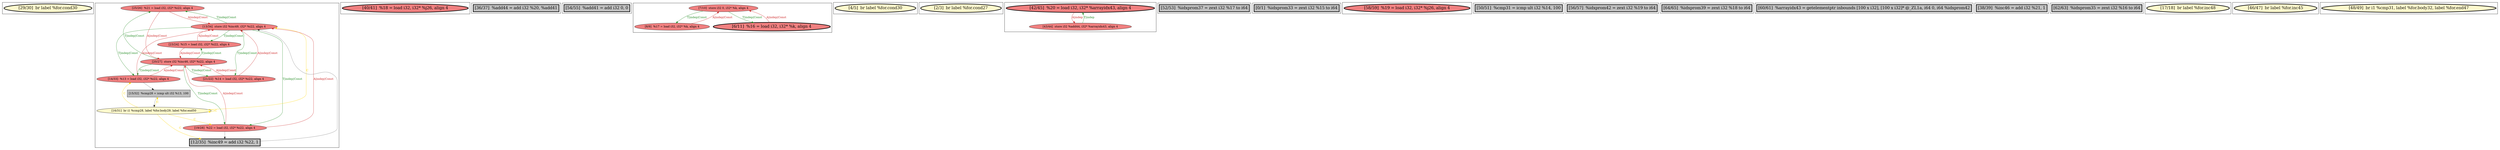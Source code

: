 
digraph G {





subgraph cluster20 {


node717 [penwidth=3.0,fontsize=20,fillcolor=lemonchiffon,label="[29/30]  br label %for.cond30",shape=ellipse,style=filled ]



}

subgraph cluster18 {


node714 [fillcolor=lightcoral,label="[25/26]  %21 = load i32, i32* %i22, align 4",shape=ellipse,style=filled ]
node713 [fillcolor=lightcoral,label="[13/34]  store i32 %inc49, i32* %i22, align 4",shape=ellipse,style=filled ]
node715 [fillcolor=lightcoral,label="[21/22]  %14 = load i32, i32* %i22, align 4",shape=ellipse,style=filled ]
node707 [fillcolor=lemonchiffon,label="[16/31]  br i1 %cmp28, label %for.body29, label %for.end50",shape=ellipse,style=filled ]
node710 [fillcolor=lightcoral,label="[20/27]  store i32 %inc46, i32* %i22, align 4",shape=ellipse,style=filled ]
node712 [fillcolor=lightcoral,label="[14/33]  %13 = load i32, i32* %i22, align 4",shape=ellipse,style=filled ]
node706 [fillcolor=grey,label="[15/32]  %cmp28 = icmp ult i32 %13, 100",shape=rectangle,style=filled ]
node708 [fillcolor=lightcoral,label="[19/28]  %22 = load i32, i32* %i22, align 4",shape=ellipse,style=filled ]
node709 [penwidth=3.0,fontsize=20,fillcolor=grey,label="[12/35]  %inc49 = add i32 %22, 1",shape=rectangle,style=filled ]
node711 [fillcolor=lightcoral,label="[23/24]  %15 = load i32, i32* %i22, align 4",shape=ellipse,style=filled ]

node710->node714 [style=solid,color=forestgreen,label="T|indep|Const",penwidth=1.0,fontcolor=forestgreen ]
node710->node715 [style=solid,color=forestgreen,label="T|indep|Const",penwidth=1.0,fontcolor=forestgreen ]
node713->node711 [style=solid,color=forestgreen,label="T|indep|Const",penwidth=1.0,fontcolor=forestgreen ]
node708->node709 [style=solid,color=black,label="",penwidth=0.5,fontcolor=black ]
node710->node711 [style=solid,color=forestgreen,label="T|indep|Const",penwidth=1.0,fontcolor=forestgreen ]
node707->node708 [style=solid,color=gold,label="C",penwidth=1.0,fontcolor=gold ]
node707->node713 [style=solid,color=gold,label="C",penwidth=1.0,fontcolor=gold ]
node709->node713 [style=solid,color=black,label="",penwidth=0.5,fontcolor=black ]
node712->node706 [style=solid,color=black,label="",penwidth=0.5,fontcolor=black ]
node711->node713 [style=solid,color=firebrick3,label="A|indep|Const",penwidth=1.0,fontcolor=firebrick3 ]
node712->node713 [style=solid,color=firebrick3,label="A|indep|Const",penwidth=1.0,fontcolor=firebrick3 ]
node710->node712 [style=solid,color=forestgreen,label="T|indep|Const",penwidth=1.0,fontcolor=forestgreen ]
node712->node710 [style=solid,color=firebrick3,label="A|indep|Const",penwidth=1.0,fontcolor=firebrick3 ]
node708->node710 [style=solid,color=firebrick3,label="A|indep|Const",penwidth=1.0,fontcolor=firebrick3 ]
node714->node710 [style=solid,color=firebrick3,label="A|indep|Const",penwidth=1.0,fontcolor=firebrick3 ]
node713->node708 [style=solid,color=forestgreen,label="T|indep|Const",penwidth=1.0,fontcolor=forestgreen ]
node711->node710 [style=solid,color=firebrick3,label="A|indep|Const",penwidth=1.0,fontcolor=firebrick3 ]
node713->node712 [style=solid,color=forestgreen,label="T|indep|Const",penwidth=1.0,fontcolor=forestgreen ]
node707->node712 [style=solid,color=gold,label="C",penwidth=1.0,fontcolor=gold ]
node714->node713 [style=solid,color=firebrick3,label="A|indep|Const",penwidth=1.0,fontcolor=firebrick3 ]
node713->node714 [style=solid,color=forestgreen,label="T|indep|Const",penwidth=1.0,fontcolor=forestgreen ]
node715->node710 [style=solid,color=firebrick3,label="A|indep|Const",penwidth=1.0,fontcolor=firebrick3 ]
node710->node708 [style=solid,color=forestgreen,label="T|indep|Const",penwidth=1.0,fontcolor=forestgreen ]
node708->node713 [style=solid,color=firebrick3,label="A|indep|Const",penwidth=1.0,fontcolor=firebrick3 ]
node707->node706 [style=solid,color=gold,label="C",penwidth=1.0,fontcolor=gold ]
node713->node715 [style=solid,color=forestgreen,label="T|indep|Const",penwidth=1.0,fontcolor=forestgreen ]
node715->node713 [style=solid,color=firebrick3,label="A|indep|Const",penwidth=1.0,fontcolor=firebrick3 ]
node707->node709 [style=solid,color=gold,label="C",penwidth=1.0,fontcolor=gold ]
node707->node707 [style=solid,color=gold,label="C",penwidth=1.0,fontcolor=gold ]
node706->node707 [style=solid,color=black,label="",penwidth=0.5,fontcolor=black ]


}

subgraph cluster16 {


node704 [penwidth=3.0,fontsize=20,fillcolor=lightcoral,label="[40/41]  %18 = load i32, i32* %j26, align 4",shape=ellipse,style=filled ]



}

subgraph cluster17 {


node705 [penwidth=3.0,fontsize=20,fillcolor=grey,label="[36/37]  %add44 = add i32 %20, %add41",shape=rectangle,style=filled ]



}

subgraph cluster4 {


node691 [penwidth=3.0,fontsize=20,fillcolor=grey,label="[54/55]  %add41 = add i32 0, 0",shape=rectangle,style=filled ]



}

subgraph cluster3 {


node690 [fillcolor=lightcoral,label="[7/10]  store i32 0, i32* %k, align 4",shape=ellipse,style=filled ]
node688 [fillcolor=lightcoral,label="[8/9]  %17 = load i32, i32* %k, align 4",shape=ellipse,style=filled ]
node689 [penwidth=3.0,fontsize=20,fillcolor=lightcoral,label="[6/11]  %16 = load i32, i32* %k, align 4",shape=ellipse,style=filled ]

node689->node690 [style=solid,color=firebrick3,label="A|indep|Const",penwidth=1.0,fontcolor=firebrick3 ]
node690->node689 [style=solid,color=forestgreen,label="T|indep|Const",penwidth=1.0,fontcolor=forestgreen ]
node690->node688 [style=solid,color=forestgreen,label="T|indep|Const",penwidth=1.0,fontcolor=forestgreen ]
node688->node690 [style=solid,color=firebrick3,label="A|indep|Const",penwidth=1.0,fontcolor=firebrick3 ]


}

subgraph cluster2 {


node687 [penwidth=3.0,fontsize=20,fillcolor=lemonchiffon,label="[4/5]  br label %for.cond30",shape=ellipse,style=filled ]



}

subgraph cluster1 {


node686 [penwidth=3.0,fontsize=20,fillcolor=lemonchiffon,label="[2/3]  br label %for.cond27",shape=ellipse,style=filled ]



}

subgraph cluster12 {


node700 [penwidth=3.0,fontsize=20,fillcolor=lightcoral,label="[42/45]  %20 = load i32, i32* %arrayidx43, align 4",shape=ellipse,style=filled ]
node699 [fillcolor=lightcoral,label="[43/44]  store i32 %add44, i32* %arrayidx43, align 4",shape=ellipse,style=filled ]

node699->node700 [style=solid,color=forestgreen,label="T|indep",penwidth=1.0,fontcolor=forestgreen ]
node700->node699 [style=solid,color=firebrick3,label="A|indep",penwidth=1.0,fontcolor=firebrick3 ]


}

subgraph cluster5 {


node692 [penwidth=3.0,fontsize=20,fillcolor=grey,label="[52/53]  %idxprom37 = zext i32 %17 to i64",shape=rectangle,style=filled ]



}

subgraph cluster0 {


node685 [penwidth=3.0,fontsize=20,fillcolor=grey,label="[0/1]  %idxprom33 = zext i32 %15 to i64",shape=rectangle,style=filled ]



}

subgraph cluster6 {


node693 [penwidth=3.0,fontsize=20,fillcolor=lightcoral,label="[58/59]  %19 = load i32, i32* %j26, align 4",shape=ellipse,style=filled ]



}

subgraph cluster14 {


node702 [penwidth=3.0,fontsize=20,fillcolor=grey,label="[50/51]  %cmp31 = icmp ult i32 %14, 100",shape=rectangle,style=filled ]



}

subgraph cluster7 {


node694 [penwidth=3.0,fontsize=20,fillcolor=grey,label="[56/57]  %idxprom42 = zext i32 %19 to i64",shape=rectangle,style=filled ]



}

subgraph cluster8 {


node695 [penwidth=3.0,fontsize=20,fillcolor=grey,label="[64/65]  %idxprom39 = zext i32 %18 to i64",shape=rectangle,style=filled ]



}

subgraph cluster9 {


node696 [penwidth=3.0,fontsize=20,fillcolor=grey,label="[60/61]  %arrayidx43 = getelementptr inbounds [100 x i32], [100 x i32]* @_ZL1a, i64 0, i64 %idxprom42",shape=rectangle,style=filled ]



}

subgraph cluster19 {


node716 [penwidth=3.0,fontsize=20,fillcolor=grey,label="[38/39]  %inc46 = add i32 %21, 1",shape=rectangle,style=filled ]



}

subgraph cluster10 {


node697 [penwidth=3.0,fontsize=20,fillcolor=grey,label="[62/63]  %idxprom35 = zext i32 %16 to i64",shape=rectangle,style=filled ]



}

subgraph cluster11 {


node698 [penwidth=3.0,fontsize=20,fillcolor=lemonchiffon,label="[17/18]  br label %for.inc48",shape=ellipse,style=filled ]



}

subgraph cluster13 {


node701 [penwidth=3.0,fontsize=20,fillcolor=lemonchiffon,label="[46/47]  br label %for.inc45",shape=ellipse,style=filled ]



}

subgraph cluster15 {


node703 [penwidth=3.0,fontsize=20,fillcolor=lemonchiffon,label="[48/49]  br i1 %cmp31, label %for.body32, label %for.end47",shape=ellipse,style=filled ]



}

}
